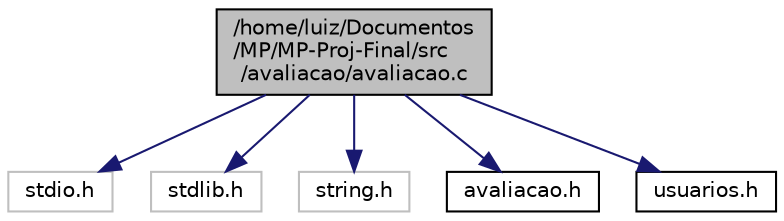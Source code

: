 digraph "/home/luiz/Documentos/MP/MP-Proj-Final/src/avaliacao/avaliacao.c"
{
  edge [fontname="Helvetica",fontsize="10",labelfontname="Helvetica",labelfontsize="10"];
  node [fontname="Helvetica",fontsize="10",shape=record];
  Node0 [label="/home/luiz/Documentos\l/MP/MP-Proj-Final/src\l/avaliacao/avaliacao.c",height=0.2,width=0.4,color="black", fillcolor="grey75", style="filled", fontcolor="black"];
  Node0 -> Node1 [color="midnightblue",fontsize="10",style="solid",fontname="Helvetica"];
  Node1 [label="stdio.h",height=0.2,width=0.4,color="grey75", fillcolor="white", style="filled"];
  Node0 -> Node2 [color="midnightblue",fontsize="10",style="solid",fontname="Helvetica"];
  Node2 [label="stdlib.h",height=0.2,width=0.4,color="grey75", fillcolor="white", style="filled"];
  Node0 -> Node3 [color="midnightblue",fontsize="10",style="solid",fontname="Helvetica"];
  Node3 [label="string.h",height=0.2,width=0.4,color="grey75", fillcolor="white", style="filled"];
  Node0 -> Node4 [color="midnightblue",fontsize="10",style="solid",fontname="Helvetica"];
  Node4 [label="avaliacao.h",height=0.2,width=0.4,color="black", fillcolor="white", style="filled",URL="$avaliacao_8h.html"];
  Node0 -> Node5 [color="midnightblue",fontsize="10",style="solid",fontname="Helvetica"];
  Node5 [label="usuarios.h",height=0.2,width=0.4,color="black", fillcolor="white", style="filled",URL="$usuarios_8h.html"];
}
